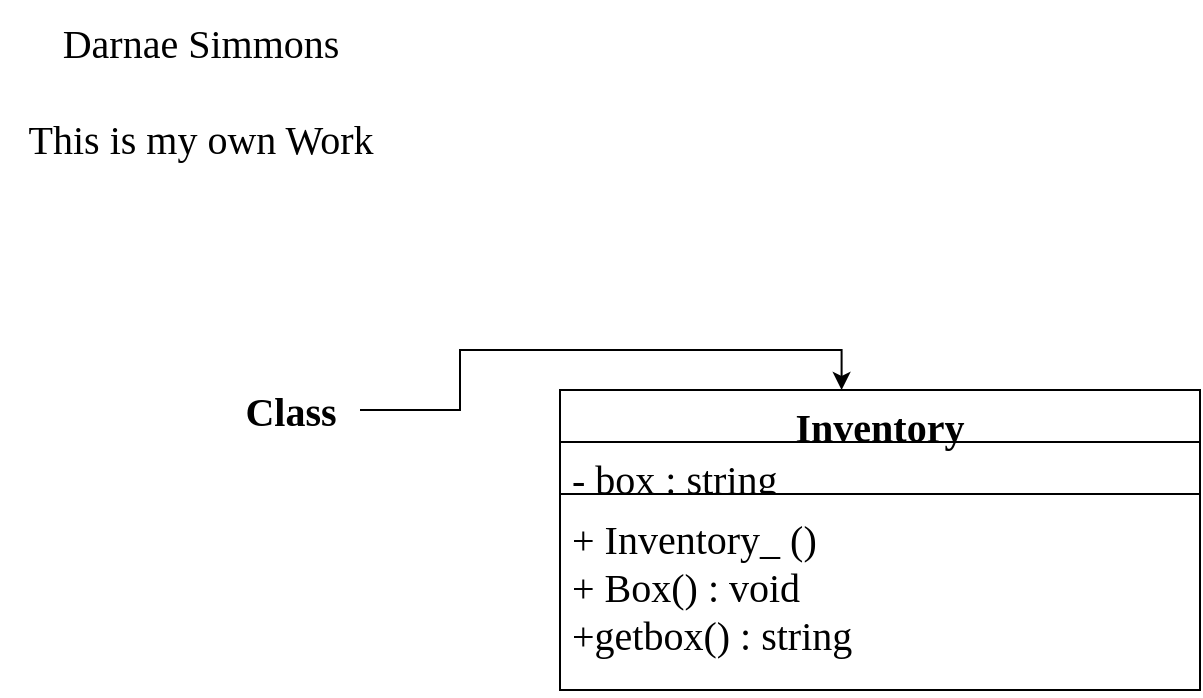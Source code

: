 <mxfile version="20.1.3" type="device"><diagram id="AhdLBCSlH_Fzy63YthW2" name="Page-1"><mxGraphModel dx="782" dy="460" grid="1" gridSize="10" guides="1" tooltips="1" connect="1" arrows="1" fold="1" page="1" pageScale="1" pageWidth="850" pageHeight="1100" math="0" shadow="0"><root><mxCell id="0"/><mxCell id="1" parent="0"/><mxCell id="ULD7eEYDpFVPCu3arS7G-17" value="Inventory" style="swimlane;fontStyle=1;align=center;verticalAlign=top;childLayout=stackLayout;horizontal=1;startSize=26;horizontalStack=0;resizeParent=1;resizeParentMax=0;resizeLast=0;collapsible=1;marginBottom=0;fontFamily=Times New Roman;fontSize=20;" vertex="1" parent="1"><mxGeometry x="300" y="200" width="320" height="150" as="geometry"><mxRectangle x="320" y="70" width="120" height="40" as="alternateBounds"/></mxGeometry></mxCell><mxCell id="ULD7eEYDpFVPCu3arS7G-18" value="- box : string" style="text;strokeColor=none;fillColor=none;align=left;verticalAlign=top;spacingLeft=4;spacingRight=4;overflow=hidden;rotatable=0;points=[[0,0.5],[1,0.5]];portConstraint=eastwest;fontFamily=Times New Roman;fontSize=20;" vertex="1" parent="ULD7eEYDpFVPCu3arS7G-17"><mxGeometry y="26" width="320" height="22" as="geometry"/></mxCell><mxCell id="ULD7eEYDpFVPCu3arS7G-19" value="" style="line;strokeWidth=1;fillColor=none;align=left;verticalAlign=middle;spacingTop=-1;spacingLeft=3;spacingRight=3;rotatable=0;labelPosition=right;points=[];portConstraint=eastwest;fontFamily=Times New Roman;fontSize=20;" vertex="1" parent="ULD7eEYDpFVPCu3arS7G-17"><mxGeometry y="48" width="320" height="8" as="geometry"/></mxCell><mxCell id="ULD7eEYDpFVPCu3arS7G-20" value="+ Inventory_ ()&#10;+ Box() : void&#10;+getbox() : string" style="text;strokeColor=none;fillColor=none;align=left;verticalAlign=top;spacingLeft=4;spacingRight=4;overflow=hidden;rotatable=0;points=[[0,0.5],[1,0.5]];portConstraint=eastwest;fontFamily=Times New Roman;fontSize=20;" vertex="1" parent="ULD7eEYDpFVPCu3arS7G-17"><mxGeometry y="56" width="320" height="94" as="geometry"/></mxCell><mxCell id="ULD7eEYDpFVPCu3arS7G-21" value="Darnae Simmons&lt;br&gt;&lt;br&gt;This is my own Work" style="text;html=1;align=center;verticalAlign=middle;resizable=0;points=[];autosize=1;strokeColor=none;fillColor=none;fontSize=20;fontFamily=Times New Roman;" vertex="1" parent="1"><mxGeometry x="20" y="5" width="200" height="90" as="geometry"/></mxCell><mxCell id="ULD7eEYDpFVPCu3arS7G-28" style="edgeStyle=orthogonalEdgeStyle;rounded=0;orthogonalLoop=1;jettySize=auto;html=1;entryX=0.44;entryY=0;entryDx=0;entryDy=0;entryPerimeter=0;fontFamily=Times New Roman;fontSize=20;" edge="1" parent="1" source="ULD7eEYDpFVPCu3arS7G-22" target="ULD7eEYDpFVPCu3arS7G-17"><mxGeometry relative="1" as="geometry"/></mxCell><mxCell id="ULD7eEYDpFVPCu3arS7G-22" value="&lt;b&gt;Class&lt;/b&gt;" style="text;html=1;align=center;verticalAlign=middle;resizable=0;points=[];autosize=1;strokeColor=none;fillColor=none;fontSize=20;fontFamily=Times New Roman;" vertex="1" parent="1"><mxGeometry x="130" y="190" width="70" height="40" as="geometry"/></mxCell></root></mxGraphModel></diagram></mxfile>